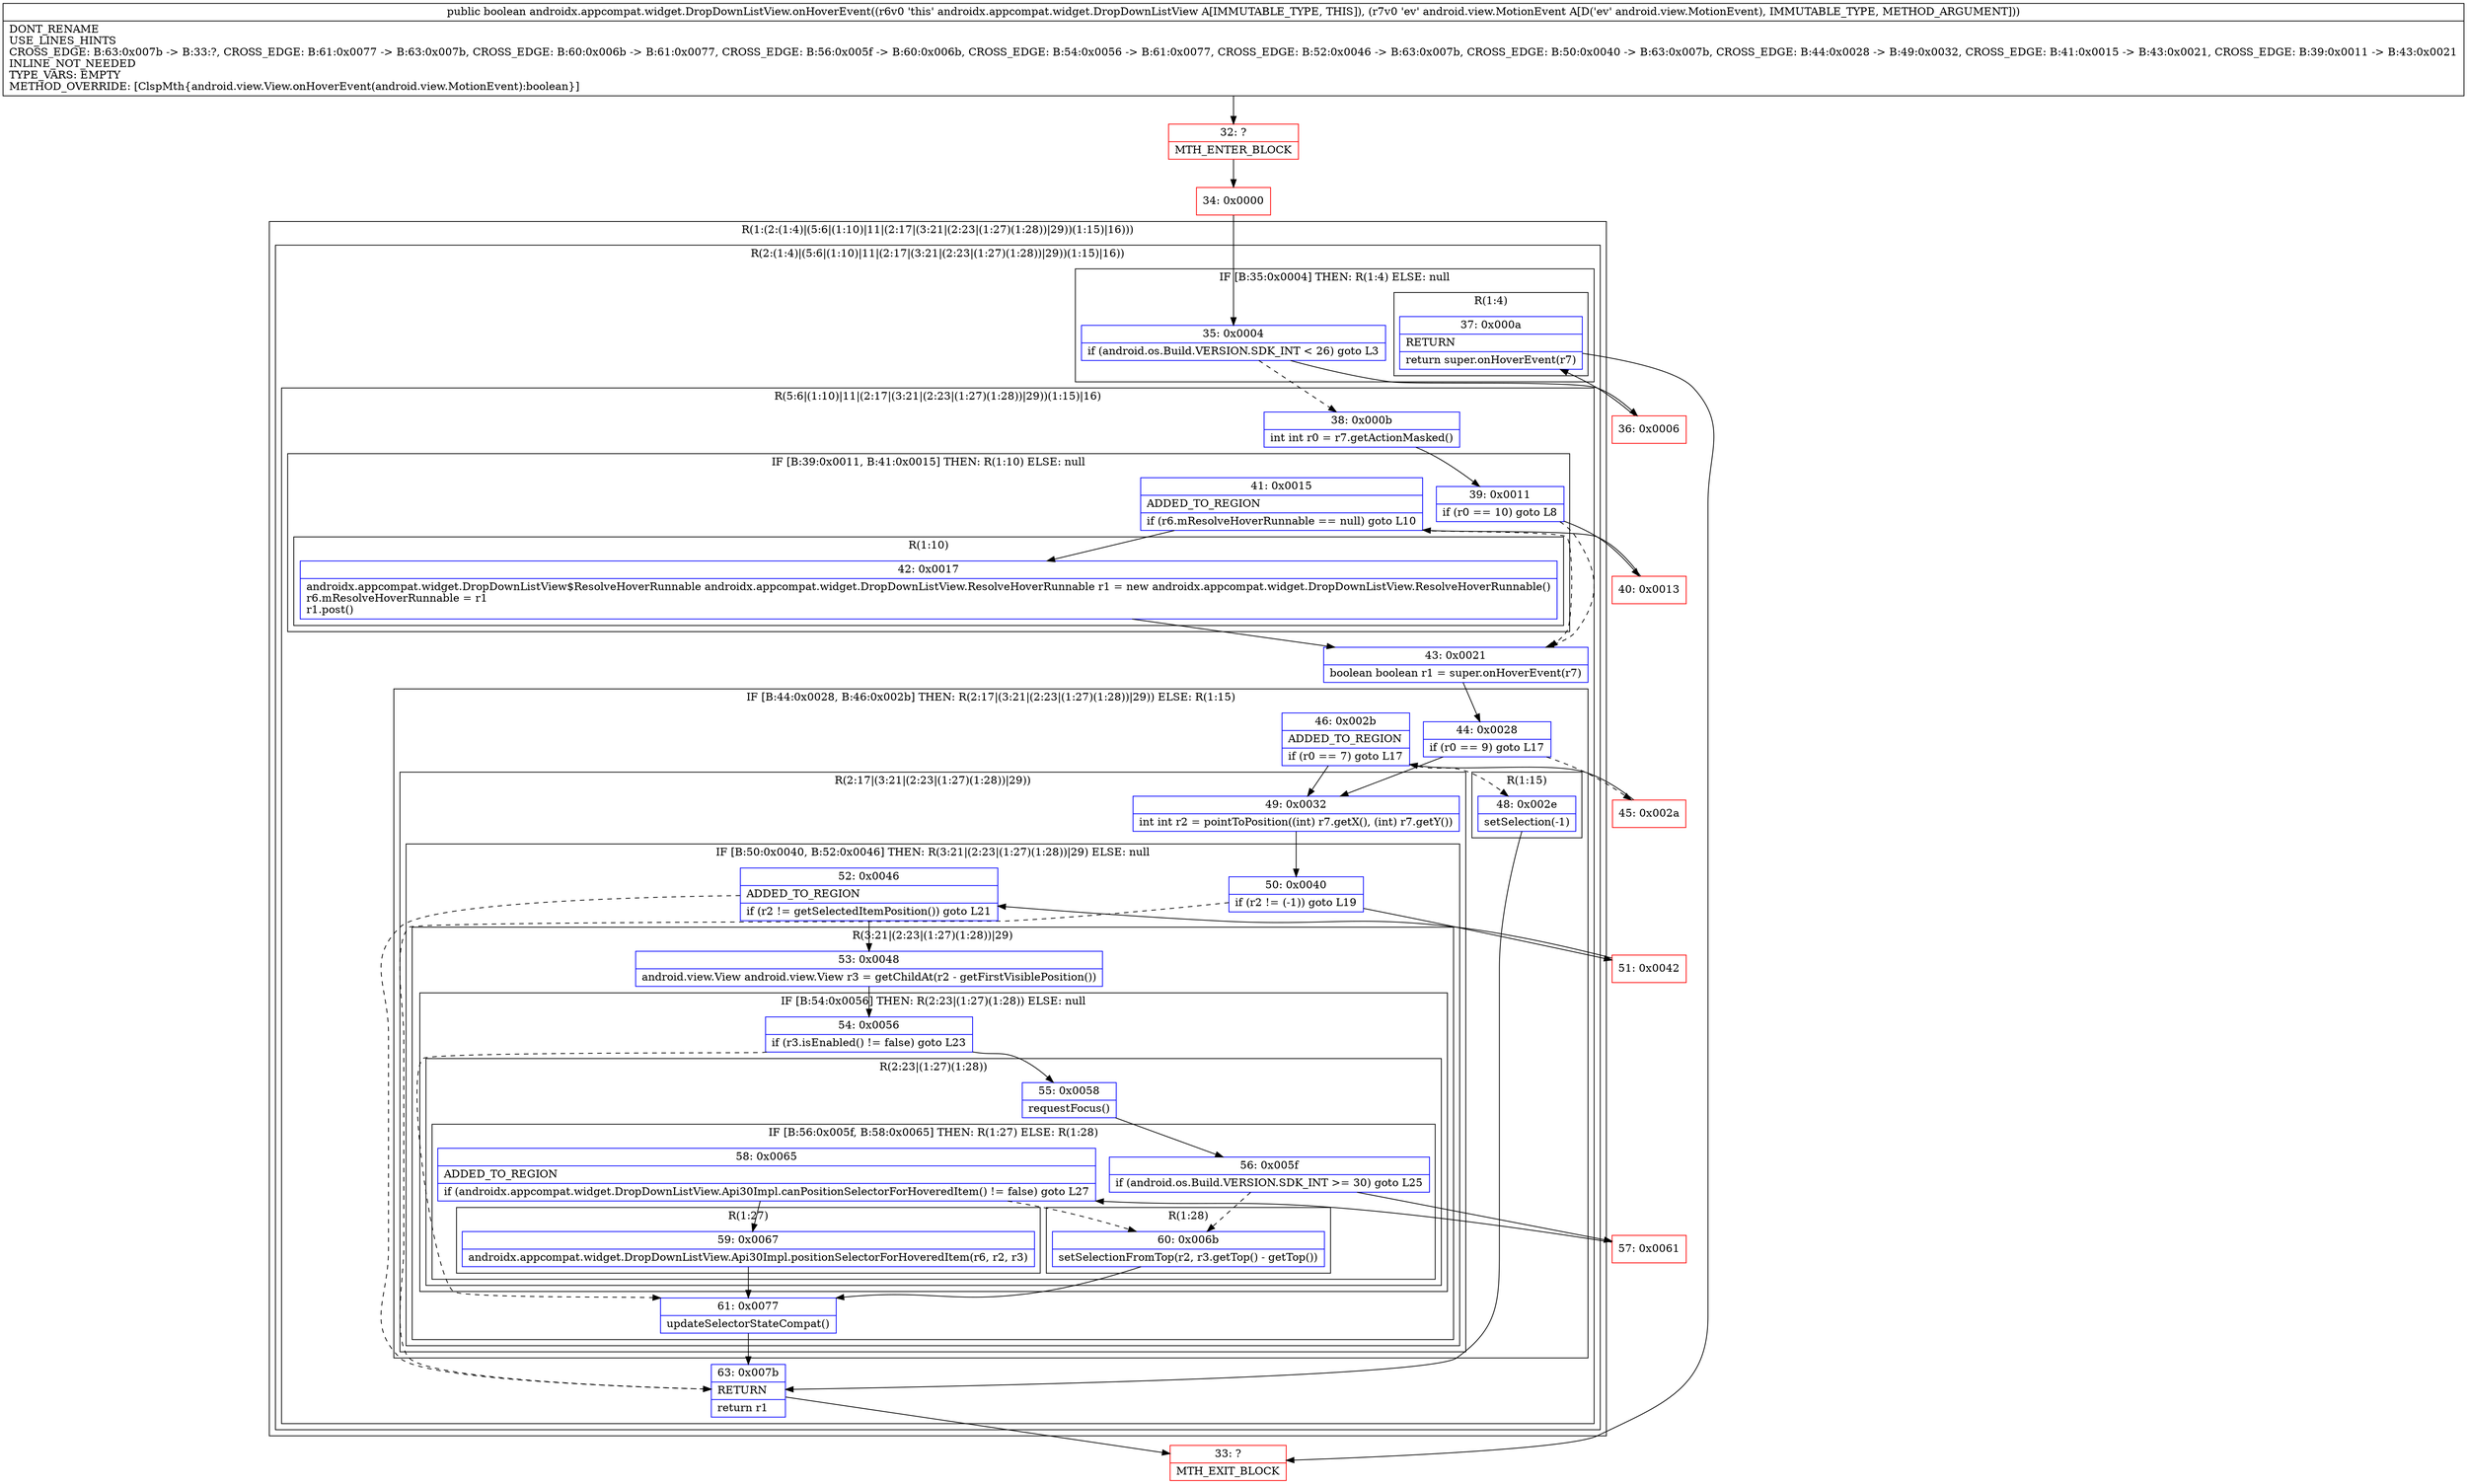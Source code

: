 digraph "CFG forandroidx.appcompat.widget.DropDownListView.onHoverEvent(Landroid\/view\/MotionEvent;)Z" {
subgraph cluster_Region_1643814603 {
label = "R(1:(2:(1:4)|(5:6|(1:10)|11|(2:17|(3:21|(2:23|(1:27)(1:28))|29))(1:15)|16)))";
node [shape=record,color=blue];
subgraph cluster_Region_348731288 {
label = "R(2:(1:4)|(5:6|(1:10)|11|(2:17|(3:21|(2:23|(1:27)(1:28))|29))(1:15)|16))";
node [shape=record,color=blue];
subgraph cluster_IfRegion_754813097 {
label = "IF [B:35:0x0004] THEN: R(1:4) ELSE: null";
node [shape=record,color=blue];
Node_35 [shape=record,label="{35\:\ 0x0004|if (android.os.Build.VERSION.SDK_INT \< 26) goto L3\l}"];
subgraph cluster_Region_800267660 {
label = "R(1:4)";
node [shape=record,color=blue];
Node_37 [shape=record,label="{37\:\ 0x000a|RETURN\l|return super.onHoverEvent(r7)\l}"];
}
}
subgraph cluster_Region_2092336515 {
label = "R(5:6|(1:10)|11|(2:17|(3:21|(2:23|(1:27)(1:28))|29))(1:15)|16)";
node [shape=record,color=blue];
Node_38 [shape=record,label="{38\:\ 0x000b|int int r0 = r7.getActionMasked()\l}"];
subgraph cluster_IfRegion_906778069 {
label = "IF [B:39:0x0011, B:41:0x0015] THEN: R(1:10) ELSE: null";
node [shape=record,color=blue];
Node_39 [shape=record,label="{39\:\ 0x0011|if (r0 == 10) goto L8\l}"];
Node_41 [shape=record,label="{41\:\ 0x0015|ADDED_TO_REGION\l|if (r6.mResolveHoverRunnable == null) goto L10\l}"];
subgraph cluster_Region_1988145867 {
label = "R(1:10)";
node [shape=record,color=blue];
Node_42 [shape=record,label="{42\:\ 0x0017|androidx.appcompat.widget.DropDownListView$ResolveHoverRunnable androidx.appcompat.widget.DropDownListView.ResolveHoverRunnable r1 = new androidx.appcompat.widget.DropDownListView.ResolveHoverRunnable()\lr6.mResolveHoverRunnable = r1\lr1.post()\l}"];
}
}
Node_43 [shape=record,label="{43\:\ 0x0021|boolean boolean r1 = super.onHoverEvent(r7)\l}"];
subgraph cluster_IfRegion_375974827 {
label = "IF [B:44:0x0028, B:46:0x002b] THEN: R(2:17|(3:21|(2:23|(1:27)(1:28))|29)) ELSE: R(1:15)";
node [shape=record,color=blue];
Node_44 [shape=record,label="{44\:\ 0x0028|if (r0 == 9) goto L17\l}"];
Node_46 [shape=record,label="{46\:\ 0x002b|ADDED_TO_REGION\l|if (r0 == 7) goto L17\l}"];
subgraph cluster_Region_293320584 {
label = "R(2:17|(3:21|(2:23|(1:27)(1:28))|29))";
node [shape=record,color=blue];
Node_49 [shape=record,label="{49\:\ 0x0032|int int r2 = pointToPosition((int) r7.getX(), (int) r7.getY())\l}"];
subgraph cluster_IfRegion_1504293561 {
label = "IF [B:50:0x0040, B:52:0x0046] THEN: R(3:21|(2:23|(1:27)(1:28))|29) ELSE: null";
node [shape=record,color=blue];
Node_50 [shape=record,label="{50\:\ 0x0040|if (r2 != (\-1)) goto L19\l}"];
Node_52 [shape=record,label="{52\:\ 0x0046|ADDED_TO_REGION\l|if (r2 != getSelectedItemPosition()) goto L21\l}"];
subgraph cluster_Region_224388772 {
label = "R(3:21|(2:23|(1:27)(1:28))|29)";
node [shape=record,color=blue];
Node_53 [shape=record,label="{53\:\ 0x0048|android.view.View android.view.View r3 = getChildAt(r2 \- getFirstVisiblePosition())\l}"];
subgraph cluster_IfRegion_68685354 {
label = "IF [B:54:0x0056] THEN: R(2:23|(1:27)(1:28)) ELSE: null";
node [shape=record,color=blue];
Node_54 [shape=record,label="{54\:\ 0x0056|if (r3.isEnabled() != false) goto L23\l}"];
subgraph cluster_Region_445305463 {
label = "R(2:23|(1:27)(1:28))";
node [shape=record,color=blue];
Node_55 [shape=record,label="{55\:\ 0x0058|requestFocus()\l}"];
subgraph cluster_IfRegion_1201820489 {
label = "IF [B:56:0x005f, B:58:0x0065] THEN: R(1:27) ELSE: R(1:28)";
node [shape=record,color=blue];
Node_56 [shape=record,label="{56\:\ 0x005f|if (android.os.Build.VERSION.SDK_INT \>= 30) goto L25\l}"];
Node_58 [shape=record,label="{58\:\ 0x0065|ADDED_TO_REGION\l|if (androidx.appcompat.widget.DropDownListView.Api30Impl.canPositionSelectorForHoveredItem() != false) goto L27\l}"];
subgraph cluster_Region_1547395351 {
label = "R(1:27)";
node [shape=record,color=blue];
Node_59 [shape=record,label="{59\:\ 0x0067|androidx.appcompat.widget.DropDownListView.Api30Impl.positionSelectorForHoveredItem(r6, r2, r3)\l}"];
}
subgraph cluster_Region_271604463 {
label = "R(1:28)";
node [shape=record,color=blue];
Node_60 [shape=record,label="{60\:\ 0x006b|setSelectionFromTop(r2, r3.getTop() \- getTop())\l}"];
}
}
}
}
Node_61 [shape=record,label="{61\:\ 0x0077|updateSelectorStateCompat()\l}"];
}
}
}
subgraph cluster_Region_123347924 {
label = "R(1:15)";
node [shape=record,color=blue];
Node_48 [shape=record,label="{48\:\ 0x002e|setSelection(\-1)\l}"];
}
}
Node_63 [shape=record,label="{63\:\ 0x007b|RETURN\l|return r1\l}"];
}
}
}
Node_32 [shape=record,color=red,label="{32\:\ ?|MTH_ENTER_BLOCK\l}"];
Node_34 [shape=record,color=red,label="{34\:\ 0x0000}"];
Node_36 [shape=record,color=red,label="{36\:\ 0x0006}"];
Node_33 [shape=record,color=red,label="{33\:\ ?|MTH_EXIT_BLOCK\l}"];
Node_40 [shape=record,color=red,label="{40\:\ 0x0013}"];
Node_45 [shape=record,color=red,label="{45\:\ 0x002a}"];
Node_51 [shape=record,color=red,label="{51\:\ 0x0042}"];
Node_57 [shape=record,color=red,label="{57\:\ 0x0061}"];
MethodNode[shape=record,label="{public boolean androidx.appcompat.widget.DropDownListView.onHoverEvent((r6v0 'this' androidx.appcompat.widget.DropDownListView A[IMMUTABLE_TYPE, THIS]), (r7v0 'ev' android.view.MotionEvent A[D('ev' android.view.MotionEvent), IMMUTABLE_TYPE, METHOD_ARGUMENT]))  | DONT_RENAME\lUSE_LINES_HINTS\lCROSS_EDGE: B:63:0x007b \-\> B:33:?, CROSS_EDGE: B:61:0x0077 \-\> B:63:0x007b, CROSS_EDGE: B:60:0x006b \-\> B:61:0x0077, CROSS_EDGE: B:56:0x005f \-\> B:60:0x006b, CROSS_EDGE: B:54:0x0056 \-\> B:61:0x0077, CROSS_EDGE: B:52:0x0046 \-\> B:63:0x007b, CROSS_EDGE: B:50:0x0040 \-\> B:63:0x007b, CROSS_EDGE: B:44:0x0028 \-\> B:49:0x0032, CROSS_EDGE: B:41:0x0015 \-\> B:43:0x0021, CROSS_EDGE: B:39:0x0011 \-\> B:43:0x0021\lINLINE_NOT_NEEDED\lTYPE_VARS: EMPTY\lMETHOD_OVERRIDE: [ClspMth\{android.view.View.onHoverEvent(android.view.MotionEvent):boolean\}]\l}"];
MethodNode -> Node_32;Node_35 -> Node_36;
Node_35 -> Node_38[style=dashed];
Node_37 -> Node_33;
Node_38 -> Node_39;
Node_39 -> Node_40;
Node_39 -> Node_43[style=dashed];
Node_41 -> Node_42;
Node_41 -> Node_43[style=dashed];
Node_42 -> Node_43;
Node_43 -> Node_44;
Node_44 -> Node_45[style=dashed];
Node_44 -> Node_49;
Node_46 -> Node_48[style=dashed];
Node_46 -> Node_49;
Node_49 -> Node_50;
Node_50 -> Node_51;
Node_50 -> Node_63[style=dashed];
Node_52 -> Node_53;
Node_52 -> Node_63[style=dashed];
Node_53 -> Node_54;
Node_54 -> Node_55;
Node_54 -> Node_61[style=dashed];
Node_55 -> Node_56;
Node_56 -> Node_57;
Node_56 -> Node_60[style=dashed];
Node_58 -> Node_59;
Node_58 -> Node_60[style=dashed];
Node_59 -> Node_61;
Node_60 -> Node_61;
Node_61 -> Node_63;
Node_48 -> Node_63;
Node_63 -> Node_33;
Node_32 -> Node_34;
Node_34 -> Node_35;
Node_36 -> Node_37;
Node_40 -> Node_41;
Node_45 -> Node_46;
Node_51 -> Node_52;
Node_57 -> Node_58;
}

